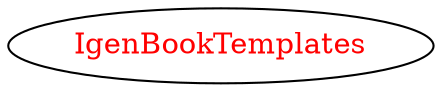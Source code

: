 digraph dependencyGraph {
 concentrate=true;
 ranksep="2.0";
 rankdir="LR"; 
 splines="ortho";
"IgenBookTemplates" [fontcolor="red"];
}
